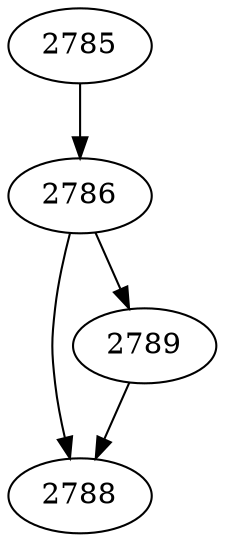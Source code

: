 strict digraph  {
2785;
2786;
2788;
2789;
2785 -> 2786;
2786 -> 2788;
2786 -> 2789;
2789 -> 2788;
}
